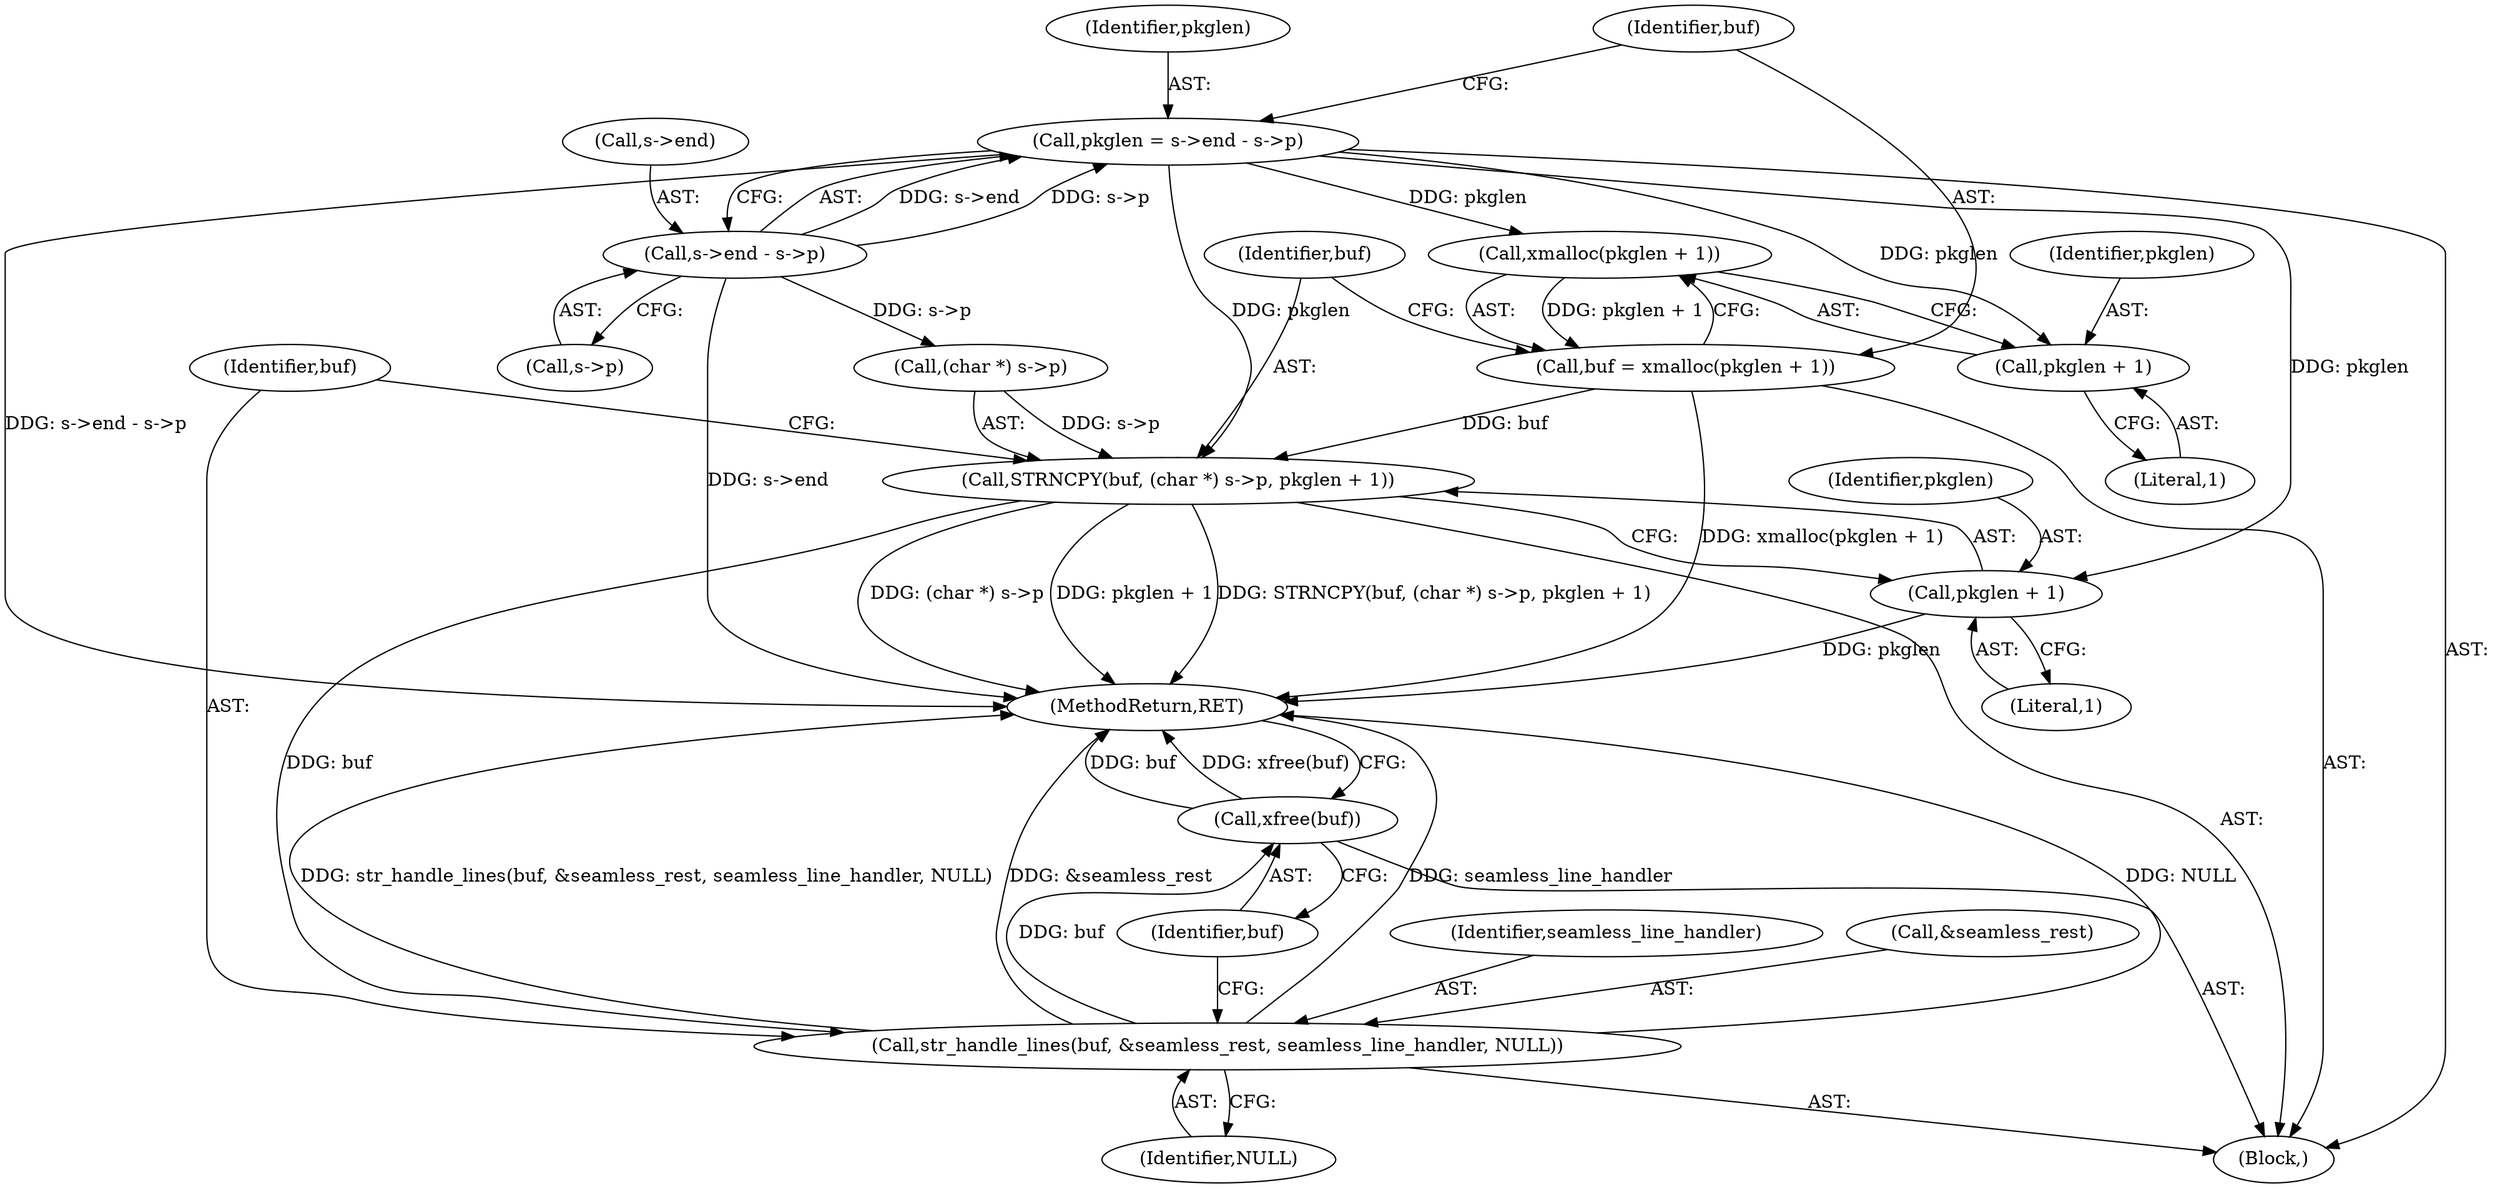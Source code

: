 digraph "0_rdesktop_4dca546d04321a610c1835010b5dad85163b65e1_13@integer" {
"1000120" [label="(Call,pkglen = s->end - s->p)"];
"1000122" [label="(Call,s->end - s->p)"];
"1000131" [label="(Call,xmalloc(pkglen + 1))"];
"1000129" [label="(Call,buf = xmalloc(pkglen + 1))"];
"1000135" [label="(Call,STRNCPY(buf, (char *) s->p, pkglen + 1))"];
"1000145" [label="(Call,str_handle_lines(buf, &seamless_rest, seamless_line_handler, NULL))"];
"1000151" [label="(Call,xfree(buf))"];
"1000132" [label="(Call,pkglen + 1)"];
"1000142" [label="(Call,pkglen + 1)"];
"1000150" [label="(Identifier,NULL)"];
"1000120" [label="(Call,pkglen = s->end - s->p)"];
"1000137" [label="(Call,(char *) s->p)"];
"1000149" [label="(Identifier,seamless_line_handler)"];
"1000121" [label="(Identifier,pkglen)"];
"1000151" [label="(Call,xfree(buf))"];
"1000126" [label="(Call,s->p)"];
"1000147" [label="(Call,&seamless_rest)"];
"1000153" [label="(MethodReturn,RET)"];
"1000146" [label="(Identifier,buf)"];
"1000129" [label="(Call,buf = xmalloc(pkglen + 1))"];
"1000122" [label="(Call,s->end - s->p)"];
"1000152" [label="(Identifier,buf)"];
"1000143" [label="(Identifier,pkglen)"];
"1000136" [label="(Identifier,buf)"];
"1000131" [label="(Call,xmalloc(pkglen + 1))"];
"1000132" [label="(Call,pkglen + 1)"];
"1000123" [label="(Call,s->end)"];
"1000133" [label="(Identifier,pkglen)"];
"1000134" [label="(Literal,1)"];
"1000145" [label="(Call,str_handle_lines(buf, &seamless_rest, seamless_line_handler, NULL))"];
"1000103" [label="(Block,)"];
"1000142" [label="(Call,pkglen + 1)"];
"1000135" [label="(Call,STRNCPY(buf, (char *) s->p, pkglen + 1))"];
"1000144" [label="(Literal,1)"];
"1000130" [label="(Identifier,buf)"];
"1000120" -> "1000103"  [label="AST: "];
"1000120" -> "1000122"  [label="CFG: "];
"1000121" -> "1000120"  [label="AST: "];
"1000122" -> "1000120"  [label="AST: "];
"1000130" -> "1000120"  [label="CFG: "];
"1000120" -> "1000153"  [label="DDG: s->end - s->p"];
"1000122" -> "1000120"  [label="DDG: s->end"];
"1000122" -> "1000120"  [label="DDG: s->p"];
"1000120" -> "1000131"  [label="DDG: pkglen"];
"1000120" -> "1000132"  [label="DDG: pkglen"];
"1000120" -> "1000135"  [label="DDG: pkglen"];
"1000120" -> "1000142"  [label="DDG: pkglen"];
"1000122" -> "1000126"  [label="CFG: "];
"1000123" -> "1000122"  [label="AST: "];
"1000126" -> "1000122"  [label="AST: "];
"1000122" -> "1000153"  [label="DDG: s->end"];
"1000122" -> "1000137"  [label="DDG: s->p"];
"1000131" -> "1000129"  [label="AST: "];
"1000131" -> "1000132"  [label="CFG: "];
"1000132" -> "1000131"  [label="AST: "];
"1000129" -> "1000131"  [label="CFG: "];
"1000131" -> "1000129"  [label="DDG: pkglen + 1"];
"1000129" -> "1000103"  [label="AST: "];
"1000130" -> "1000129"  [label="AST: "];
"1000136" -> "1000129"  [label="CFG: "];
"1000129" -> "1000153"  [label="DDG: xmalloc(pkglen + 1)"];
"1000129" -> "1000135"  [label="DDG: buf"];
"1000135" -> "1000103"  [label="AST: "];
"1000135" -> "1000142"  [label="CFG: "];
"1000136" -> "1000135"  [label="AST: "];
"1000137" -> "1000135"  [label="AST: "];
"1000142" -> "1000135"  [label="AST: "];
"1000146" -> "1000135"  [label="CFG: "];
"1000135" -> "1000153"  [label="DDG: pkglen + 1"];
"1000135" -> "1000153"  [label="DDG: STRNCPY(buf, (char *) s->p, pkglen + 1)"];
"1000135" -> "1000153"  [label="DDG: (char *) s->p"];
"1000137" -> "1000135"  [label="DDG: s->p"];
"1000135" -> "1000145"  [label="DDG: buf"];
"1000145" -> "1000103"  [label="AST: "];
"1000145" -> "1000150"  [label="CFG: "];
"1000146" -> "1000145"  [label="AST: "];
"1000147" -> "1000145"  [label="AST: "];
"1000149" -> "1000145"  [label="AST: "];
"1000150" -> "1000145"  [label="AST: "];
"1000152" -> "1000145"  [label="CFG: "];
"1000145" -> "1000153"  [label="DDG: seamless_line_handler"];
"1000145" -> "1000153"  [label="DDG: NULL"];
"1000145" -> "1000153"  [label="DDG: str_handle_lines(buf, &seamless_rest, seamless_line_handler, NULL)"];
"1000145" -> "1000153"  [label="DDG: &seamless_rest"];
"1000145" -> "1000151"  [label="DDG: buf"];
"1000151" -> "1000103"  [label="AST: "];
"1000151" -> "1000152"  [label="CFG: "];
"1000152" -> "1000151"  [label="AST: "];
"1000153" -> "1000151"  [label="CFG: "];
"1000151" -> "1000153"  [label="DDG: buf"];
"1000151" -> "1000153"  [label="DDG: xfree(buf)"];
"1000132" -> "1000134"  [label="CFG: "];
"1000133" -> "1000132"  [label="AST: "];
"1000134" -> "1000132"  [label="AST: "];
"1000142" -> "1000144"  [label="CFG: "];
"1000143" -> "1000142"  [label="AST: "];
"1000144" -> "1000142"  [label="AST: "];
"1000142" -> "1000153"  [label="DDG: pkglen"];
}
